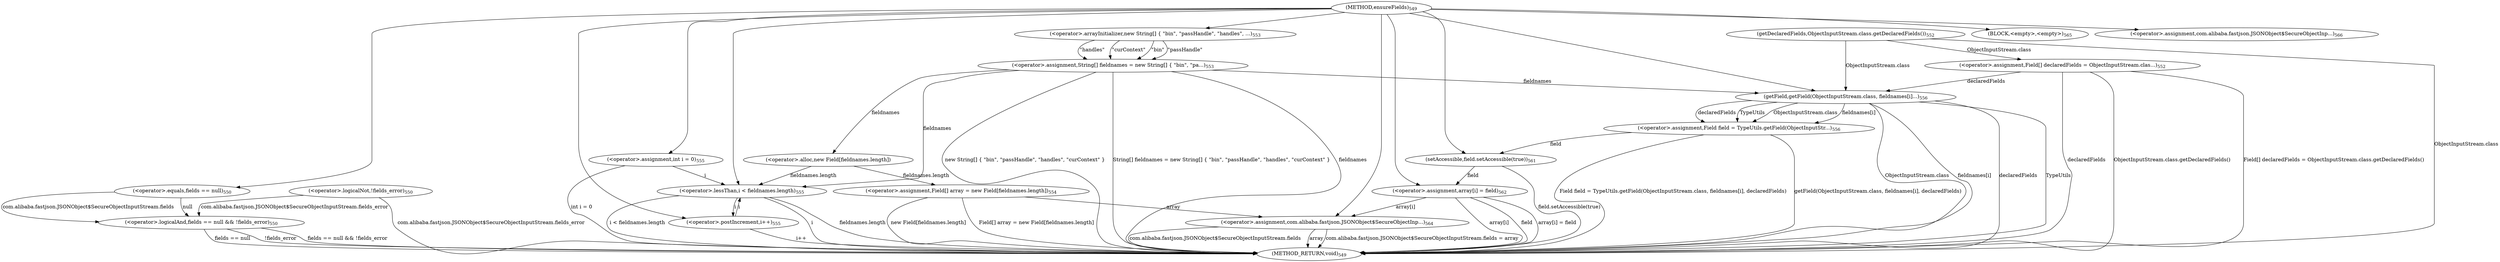 digraph "ensureFields" {  
"1770" [label = <(METHOD,ensureFields)<SUB>549</SUB>> ]
"1854" [label = <(METHOD_RETURN,void)<SUB>549</SUB>> ]
"1773" [label = <(&lt;operator&gt;.logicalAnd,fields == null &amp;&amp; !fields_error)<SUB>550</SUB>> ]
"1773" [label = <(&lt;operator&gt;.logicalAnd,fields == null &amp;&amp; !fields_error)<SUB>550</SUB>> ]
"1773" [label = <(&lt;operator&gt;.logicalAnd,fields == null &amp;&amp; !fields_error)<SUB>550</SUB>> ]
"1774" [label = <(&lt;operator&gt;.equals,fields == null)<SUB>550</SUB>> ]
"1774" [label = <(&lt;operator&gt;.equals,fields == null)<SUB>550</SUB>> ]
"1779" [label = <(&lt;operator&gt;.logicalNot,!fields_error)<SUB>550</SUB>> ]
"1787" [label = <(&lt;operator&gt;.assignment,Field[] declaredFields = ObjectInputStream.clas...)<SUB>552</SUB>> ]
"1794" [label = <(&lt;operator&gt;.assignment,String[] fieldnames = new String[] { &quot;bin&quot;, &quot;pa...)<SUB>553</SUB>> ]
"1802" [label = <(&lt;operator&gt;.assignment,Field[] array = new Field[fieldnames.length])<SUB>554</SUB>> ]
"1841" [label = <(&lt;operator&gt;.assignment,com.alibaba.fastjson.JSONObject$SecureObjectInp...)<SUB>564</SUB>> ]
"1847" [label = <(BLOCK,&lt;empty&gt;,&lt;empty&gt;)<SUB>565</SUB>> ]
"1787" [label = <(&lt;operator&gt;.assignment,Field[] declaredFields = ObjectInputStream.clas...)<SUB>552</SUB>> ]
"1787" [label = <(&lt;operator&gt;.assignment,Field[] declaredFields = ObjectInputStream.clas...)<SUB>552</SUB>> ]
"1794" [label = <(&lt;operator&gt;.assignment,String[] fieldnames = new String[] { &quot;bin&quot;, &quot;pa...)<SUB>553</SUB>> ]
"1794" [label = <(&lt;operator&gt;.assignment,String[] fieldnames = new String[] { &quot;bin&quot;, &quot;pa...)<SUB>553</SUB>> ]
"1802" [label = <(&lt;operator&gt;.assignment,Field[] array = new Field[fieldnames.length])<SUB>554</SUB>> ]
"1802" [label = <(&lt;operator&gt;.assignment,Field[] array = new Field[fieldnames.length])<SUB>554</SUB>> ]
"1810" [label = <(&lt;operator&gt;.assignment,int i = 0)<SUB>555</SUB>> ]
"1813" [label = <(&lt;operator&gt;.lessThan,i &lt; fieldnames.length)<SUB>555</SUB>> ]
"1818" [label = <(&lt;operator&gt;.postIncrement,i++)<SUB>555</SUB>> ]
"1841" [label = <(&lt;operator&gt;.assignment,com.alibaba.fastjson.JSONObject$SecureObjectInp...)<SUB>564</SUB>> ]
"1841" [label = <(&lt;operator&gt;.assignment,com.alibaba.fastjson.JSONObject$SecureObjectInp...)<SUB>564</SUB>> ]
"1848" [label = <(&lt;operator&gt;.assignment,com.alibaba.fastjson.JSONObject$SecureObjectInp...)<SUB>566</SUB>> ]
"1789" [label = <(getDeclaredFields,ObjectInputStream.class.getDeclaredFields())<SUB>552</SUB>> ]
"1796" [label = <(&lt;operator&gt;.arrayInitializer,new String[] { &quot;bin&quot;, &quot;passHandle&quot;, &quot;handles&quot;, ...)<SUB>553</SUB>> ]
"1796" [label = <(&lt;operator&gt;.arrayInitializer,new String[] { &quot;bin&quot;, &quot;passHandle&quot;, &quot;handles&quot;, ...)<SUB>553</SUB>> ]
"1796" [label = <(&lt;operator&gt;.arrayInitializer,new String[] { &quot;bin&quot;, &quot;passHandle&quot;, &quot;handles&quot;, ...)<SUB>553</SUB>> ]
"1796" [label = <(&lt;operator&gt;.arrayInitializer,new String[] { &quot;bin&quot;, &quot;passHandle&quot;, &quot;handles&quot;, ...)<SUB>553</SUB>> ]
"1804" [label = <(&lt;operator&gt;.alloc,new Field[fieldnames.length])> ]
"1810" [label = <(&lt;operator&gt;.assignment,int i = 0)<SUB>555</SUB>> ]
"1810" [label = <(&lt;operator&gt;.assignment,int i = 0)<SUB>555</SUB>> ]
"1813" [label = <(&lt;operator&gt;.lessThan,i &lt; fieldnames.length)<SUB>555</SUB>> ]
"1813" [label = <(&lt;operator&gt;.lessThan,i &lt; fieldnames.length)<SUB>555</SUB>> ]
"1818" [label = <(&lt;operator&gt;.postIncrement,i++)<SUB>555</SUB>> ]
"1822" [label = <(&lt;operator&gt;.assignment,Field field = TypeUtils.getField(ObjectInputStr...)<SUB>556</SUB>> ]
"1833" [label = <(setAccessible,field.setAccessible(true))<SUB>561</SUB>> ]
"1836" [label = <(&lt;operator&gt;.assignment,array[i] = field)<SUB>562</SUB>> ]
"1848" [label = <(&lt;operator&gt;.assignment,com.alibaba.fastjson.JSONObject$SecureObjectInp...)<SUB>566</SUB>> ]
"1848" [label = <(&lt;operator&gt;.assignment,com.alibaba.fastjson.JSONObject$SecureObjectInp...)<SUB>566</SUB>> ]
"1822" [label = <(&lt;operator&gt;.assignment,Field field = TypeUtils.getField(ObjectInputStr...)<SUB>556</SUB>> ]
"1822" [label = <(&lt;operator&gt;.assignment,Field field = TypeUtils.getField(ObjectInputStr...)<SUB>556</SUB>> ]
"1833" [label = <(setAccessible,field.setAccessible(true))<SUB>561</SUB>> ]
"1833" [label = <(setAccessible,field.setAccessible(true))<SUB>561</SUB>> ]
"1836" [label = <(&lt;operator&gt;.assignment,array[i] = field)<SUB>562</SUB>> ]
"1836" [label = <(&lt;operator&gt;.assignment,array[i] = field)<SUB>562</SUB>> ]
"1824" [label = <(getField,getField(ObjectInputStream.class, fieldnames[i]...)<SUB>556</SUB>> ]
"1824" [label = <(getField,getField(ObjectInputStream.class, fieldnames[i]...)<SUB>556</SUB>> ]
"1824" [label = <(getField,getField(ObjectInputStream.class, fieldnames[i]...)<SUB>556</SUB>> ]
"1824" [label = <(getField,getField(ObjectInputStream.class, fieldnames[i]...)<SUB>556</SUB>> ]
  "1773" -> "1854"  [ label = "fields == null"] 
  "1779" -> "1854"  [ label = "com.alibaba.fastjson.JSONObject$SecureObjectInputStream.fields_error"] 
  "1773" -> "1854"  [ label = "!fields_error"] 
  "1773" -> "1854"  [ label = "fields == null &amp;&amp; !fields_error"] 
  "1787" -> "1854"  [ label = "declaredFields"] 
  "1789" -> "1854"  [ label = "ObjectInputStream.class"] 
  "1787" -> "1854"  [ label = "ObjectInputStream.class.getDeclaredFields()"] 
  "1787" -> "1854"  [ label = "Field[] declaredFields = ObjectInputStream.class.getDeclaredFields()"] 
  "1794" -> "1854"  [ label = "fieldnames"] 
  "1794" -> "1854"  [ label = "new String[] { &quot;bin&quot;, &quot;passHandle&quot;, &quot;handles&quot;, &quot;curContext&quot; }"] 
  "1794" -> "1854"  [ label = "String[] fieldnames = new String[] { &quot;bin&quot;, &quot;passHandle&quot;, &quot;handles&quot;, &quot;curContext&quot; }"] 
  "1802" -> "1854"  [ label = "new Field[fieldnames.length]"] 
  "1802" -> "1854"  [ label = "Field[] array = new Field[fieldnames.length]"] 
  "1810" -> "1854"  [ label = "int i = 0"] 
  "1813" -> "1854"  [ label = "i"] 
  "1813" -> "1854"  [ label = "fieldnames.length"] 
  "1813" -> "1854"  [ label = "i &lt; fieldnames.length"] 
  "1841" -> "1854"  [ label = "com.alibaba.fastjson.JSONObject$SecureObjectInputStream.fields"] 
  "1841" -> "1854"  [ label = "array"] 
  "1841" -> "1854"  [ label = "com.alibaba.fastjson.JSONObject$SecureObjectInputStream.fields = array"] 
  "1824" -> "1854"  [ label = "ObjectInputStream.class"] 
  "1824" -> "1854"  [ label = "fieldnames[i]"] 
  "1824" -> "1854"  [ label = "declaredFields"] 
  "1822" -> "1854"  [ label = "getField(ObjectInputStream.class, fieldnames[i], declaredFields)"] 
  "1822" -> "1854"  [ label = "Field field = TypeUtils.getField(ObjectInputStream.class, fieldnames[i], declaredFields)"] 
  "1833" -> "1854"  [ label = "field.setAccessible(true)"] 
  "1836" -> "1854"  [ label = "array[i]"] 
  "1836" -> "1854"  [ label = "field"] 
  "1836" -> "1854"  [ label = "array[i] = field"] 
  "1818" -> "1854"  [ label = "i++"] 
  "1824" -> "1854"  [ label = "TypeUtils"] 
  "1774" -> "1773"  [ label = "com.alibaba.fastjson.JSONObject$SecureObjectInputStream.fields"] 
  "1774" -> "1773"  [ label = "null"] 
  "1779" -> "1773"  [ label = "com.alibaba.fastjson.JSONObject$SecureObjectInputStream.fields_error"] 
  "1770" -> "1774" 
  "1789" -> "1787"  [ label = "ObjectInputStream.class"] 
  "1796" -> "1794"  [ label = "&quot;bin&quot;"] 
  "1796" -> "1794"  [ label = "&quot;passHandle&quot;"] 
  "1796" -> "1794"  [ label = "&quot;handles&quot;"] 
  "1796" -> "1794"  [ label = "&quot;curContext&quot;"] 
  "1804" -> "1802"  [ label = "fieldnames.length"] 
  "1802" -> "1841"  [ label = "array"] 
  "1836" -> "1841"  [ label = "array[i]"] 
  "1770" -> "1841" 
  "1770" -> "1847" 
  "1770" -> "1810" 
  "1770" -> "1848" 
  "1770" -> "1796" 
  "1794" -> "1804"  [ label = "fieldnames"] 
  "1810" -> "1813"  [ label = "i"] 
  "1818" -> "1813"  [ label = "i"] 
  "1770" -> "1813" 
  "1794" -> "1813"  [ label = "fieldnames"] 
  "1804" -> "1813"  [ label = "fieldnames.length"] 
  "1813" -> "1818"  [ label = "i"] 
  "1770" -> "1818" 
  "1824" -> "1822"  [ label = "TypeUtils"] 
  "1824" -> "1822"  [ label = "ObjectInputStream.class"] 
  "1824" -> "1822"  [ label = "fieldnames[i]"] 
  "1824" -> "1822"  [ label = "declaredFields"] 
  "1833" -> "1836"  [ label = "field"] 
  "1770" -> "1836" 
  "1822" -> "1833"  [ label = "field"] 
  "1770" -> "1833" 
  "1770" -> "1824" 
  "1789" -> "1824"  [ label = "ObjectInputStream.class"] 
  "1794" -> "1824"  [ label = "fieldnames"] 
  "1787" -> "1824"  [ label = "declaredFields"] 
}
